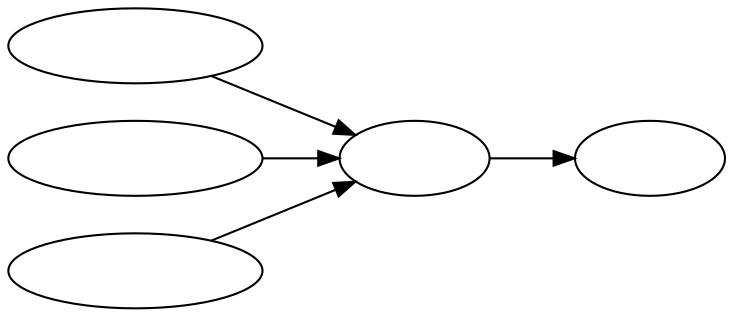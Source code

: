 digraph {
    graph [rankdir=LR];
    node  [style="state"];

    model -> RAC;
    SUT   -> RAC;
    data  -> RAC;
    RAC   -> verdict [label=" ", texlbl="évaluation"];

    model   [label=" ", texlbl="\tikzref{boxracom}modèle objet", width=1.7];
    SUT     [label=" ", texlbl="\tikzref{boxracsut}SUT", width=1.7        ];
    data    [label=" ", texlbl="données", width=1.7                       ];
    RAC     [label=" ", texlbl="RAC", width=1                             ];
    verdict [label=" ", texlbl="verdict", width=1                         ];
}
